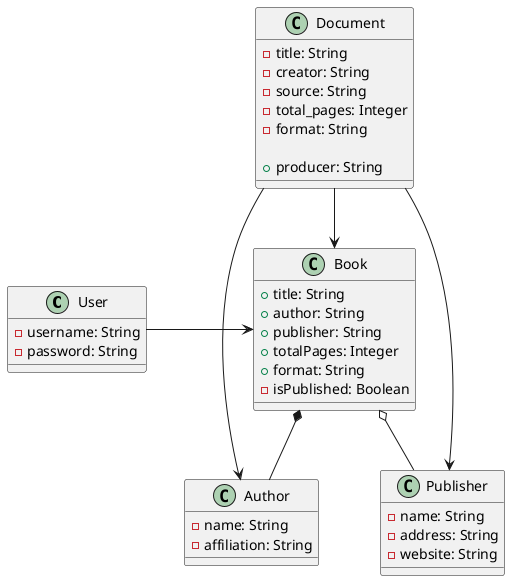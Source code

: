 @startuml
class User {
    - username: String
    - password: String
}

class Book {
    + title: String
    + author: String
    + publisher: String
    + totalPages: Integer
    + format: String
    - isPublished: Boolean
}

class Author {
    - name: String
    - affiliation: String
}

class Publisher {
    - name: String
    - address: String
    - website: String
}

class Document {
    - title: String
    - creator: String
    - source: String
    - total_pages: Integer
    - format: String

    + producer: String
}

User -> Book
Book *-- Author
Book o-- Publisher
Document --> Book
Document --> Author
Document --> Publisher
@enduml